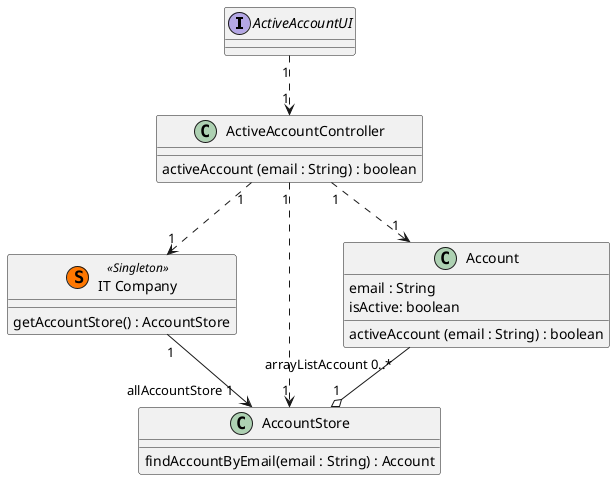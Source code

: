 @startuml
'https://plantuml.com/class-diagram

interface "ActiveAccountUI" as UI
class "ActiveAccountController" as Controller {
activeAccount (email : String) : boolean
}

class "IT Company" as IT << (S,#FF7700) Singleton >>{
getAccountStore() : AccountStore
}

class "AccountStore" as Store {
findAccountByEmail(email : String) : Account
}
class "Account" as Account {
email : String
isActive: boolean
activeAccount (email : String) : boolean
}


UI "1" -[dashed]-> "1" Controller
Controller "1" -[dashed]-> "1" IT
IT "1"--> "allAccountStore 1" Store
Account "arrayListAccount 0..*" --o "1" Store
Controller "1" -[dashed]-> "1" Account
Controller "1" -[dashed]-> "1" Store
@enduml